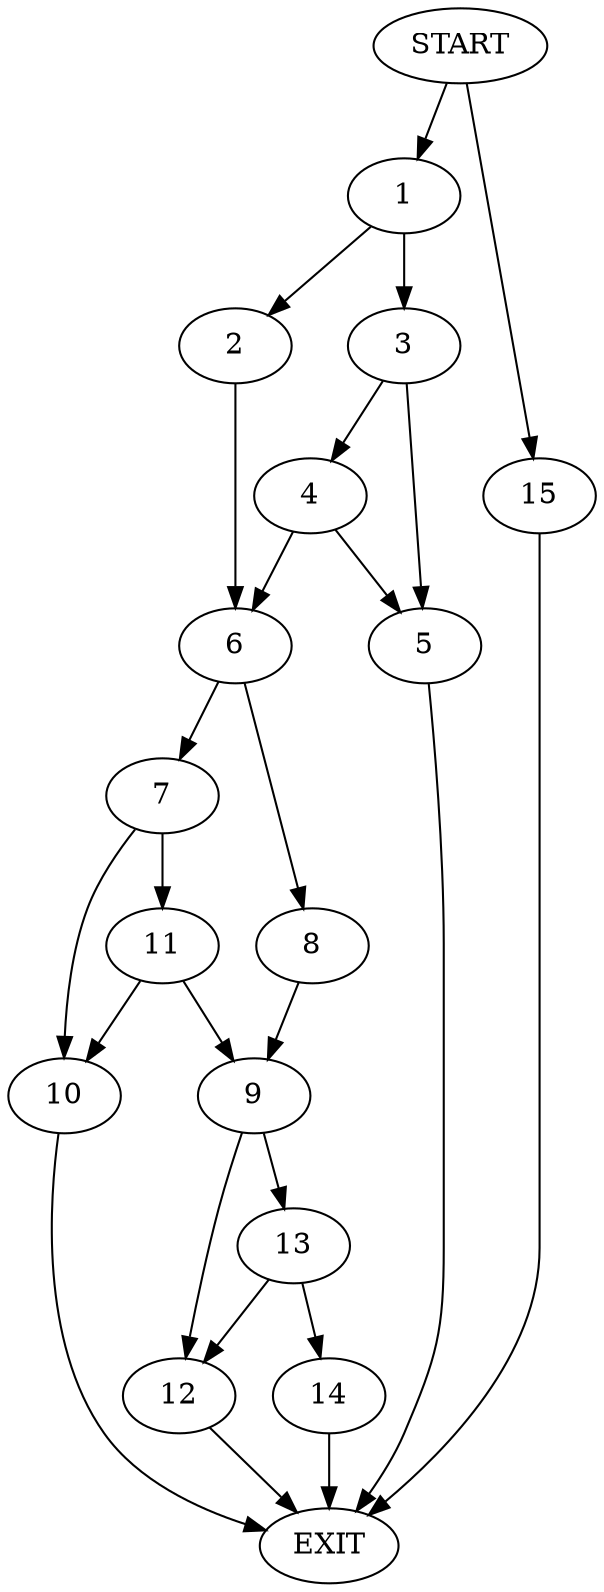 digraph {
0 [label="START"]
16 [label="EXIT"]
0 -> 1
1 -> 2
1 -> 3
3 -> 4
3 -> 5
2 -> 6
4 -> 6
4 -> 5
5 -> 16
6 -> 7
6 -> 8
8 -> 9
7 -> 10
7 -> 11
11 -> 9
11 -> 10
10 -> 16
9 -> 12
9 -> 13
12 -> 16
13 -> 12
13 -> 14
14 -> 16
0 -> 15
15 -> 16
}
